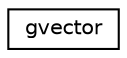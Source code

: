 digraph "Graphical Class Hierarchy"
{
 // INTERACTIVE_SVG=YES
  edge [fontname="Helvetica",fontsize="10",labelfontname="Helvetica",labelfontsize="10"];
  node [fontname="Helvetica",fontsize="10",shape=record];
  rankdir="LR";
  Node0 [label="gvector",height=0.2,width=0.4,color="black", fillcolor="white", style="filled",URL="$structgvector.html",tooltip="3 element geodetic vector "];
}
